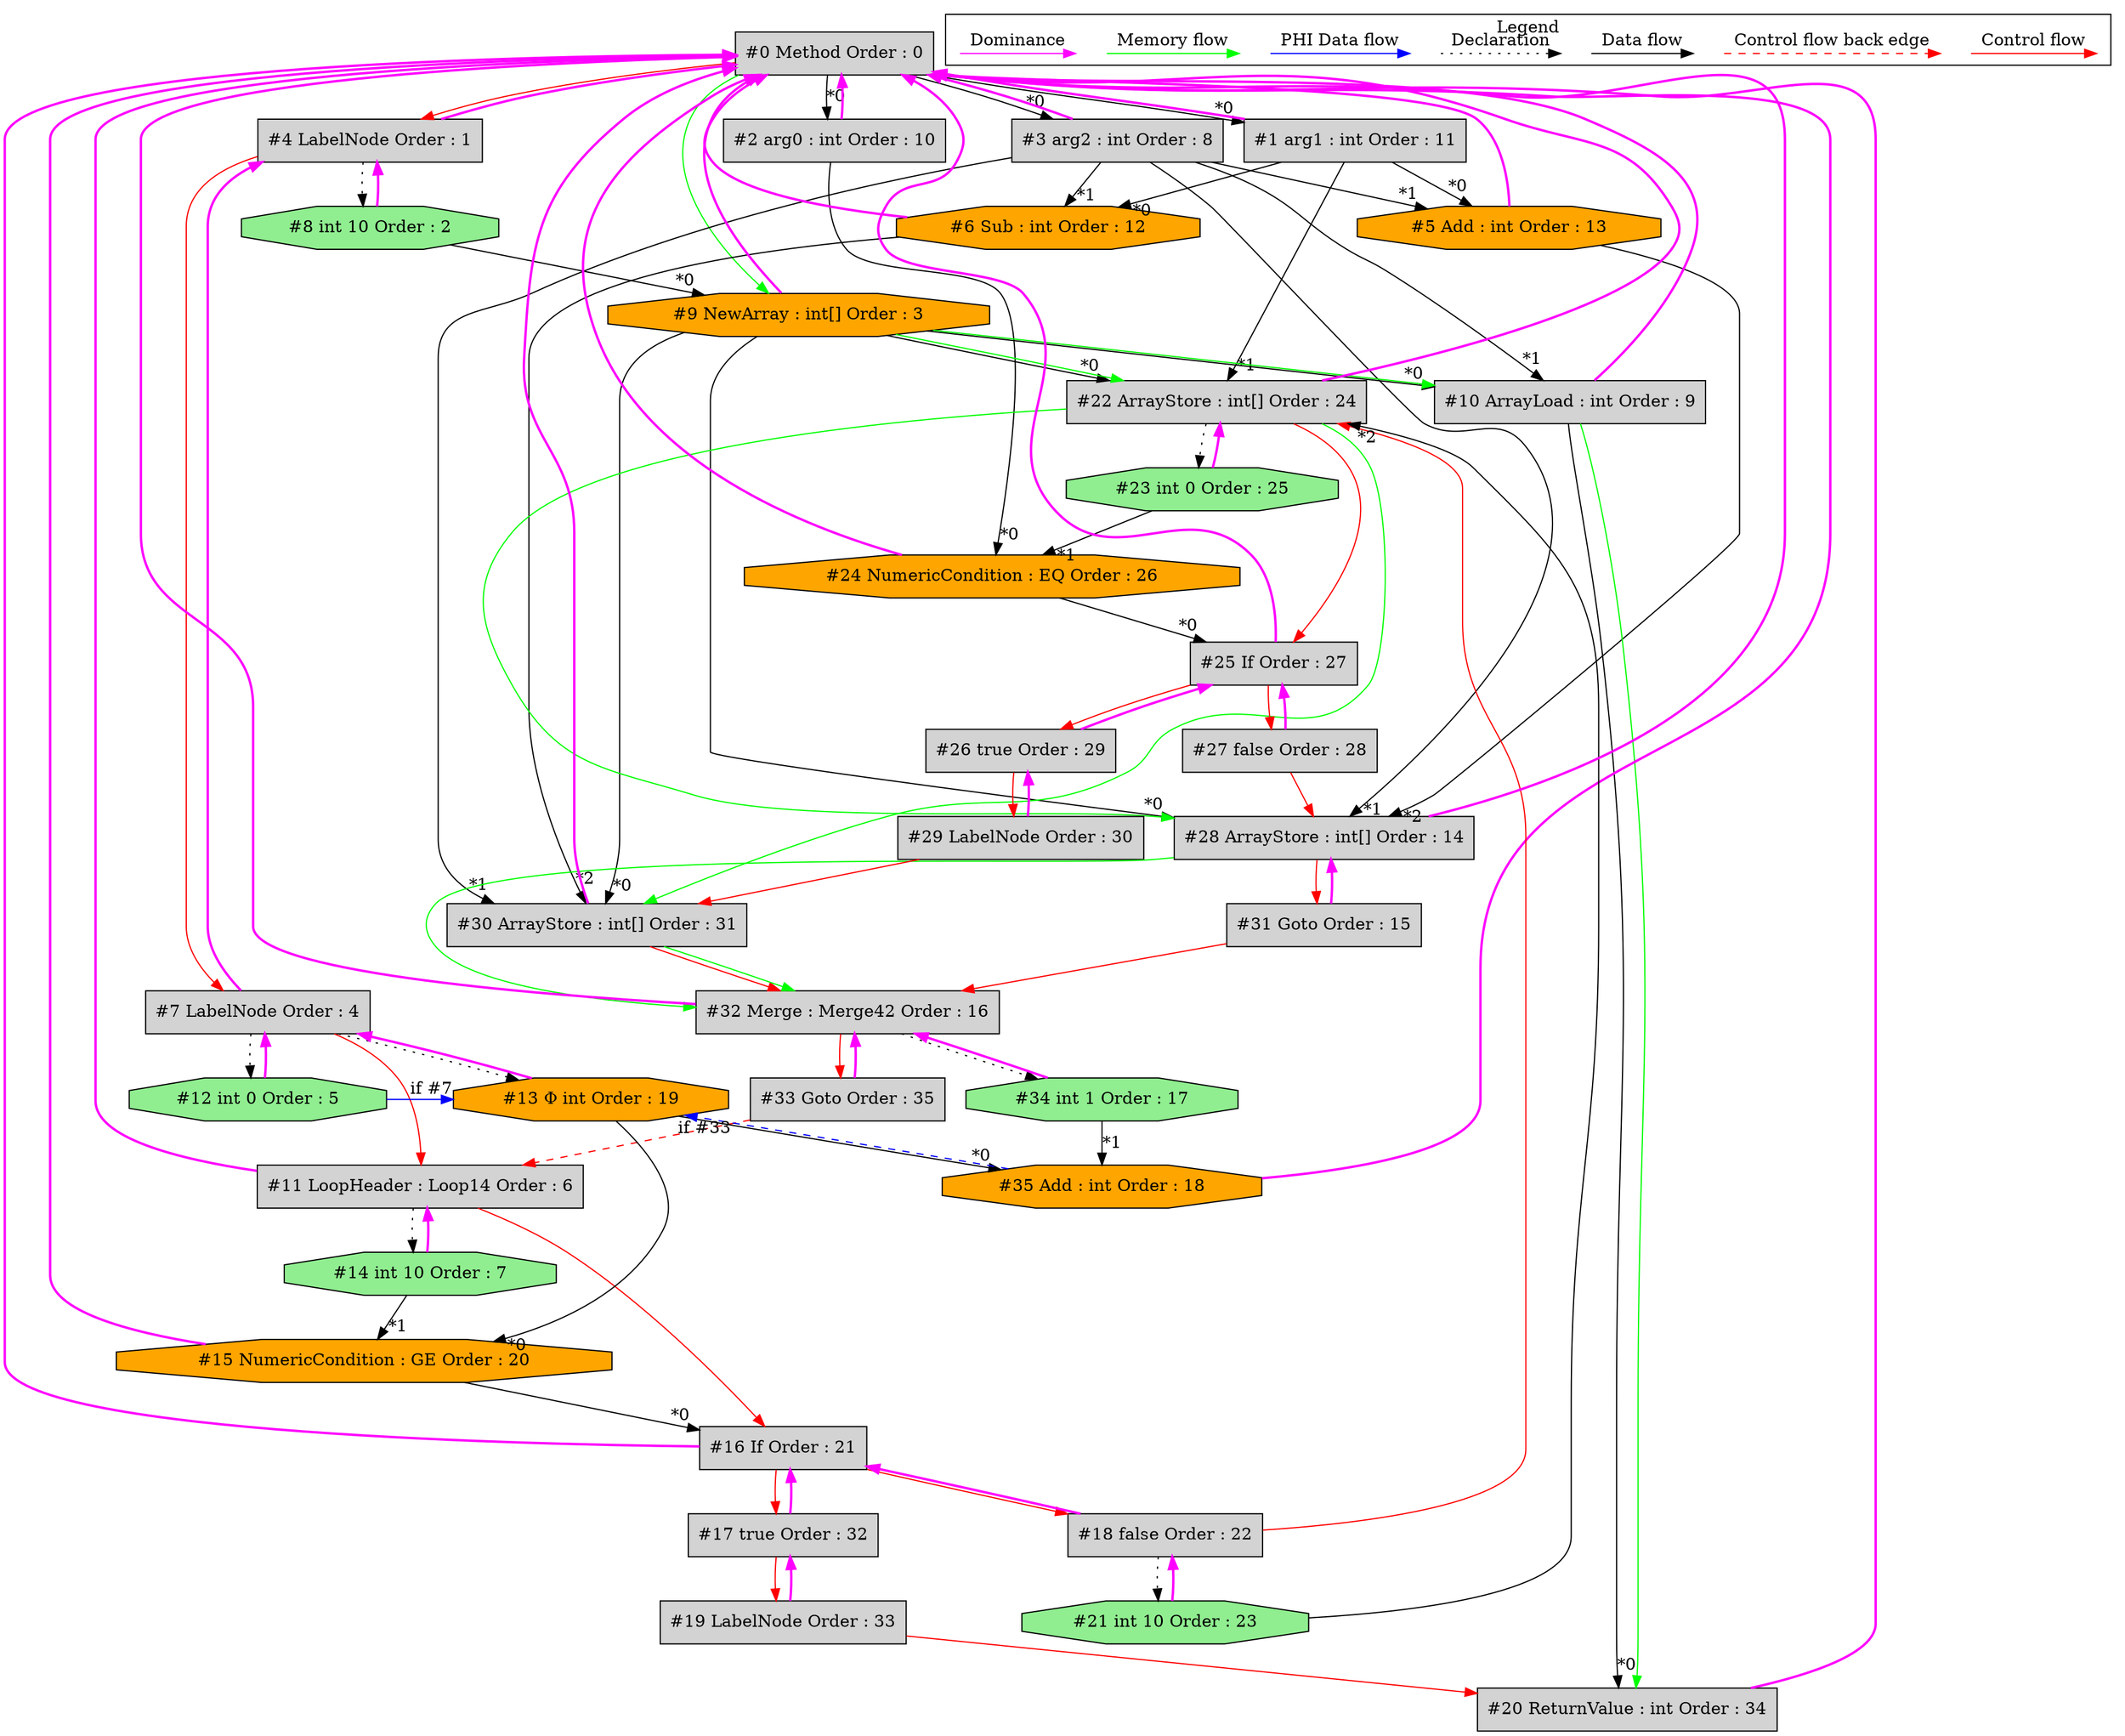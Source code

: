 digraph debugoutput {
 ordering="in";
 node0[label="#0 Method Order : 0",shape=box, fillcolor=lightgrey, style=filled];
 node1[label="#1 arg1 : int Order : 11",shape=box, fillcolor=lightgrey, style=filled];
 node1 -> node0[dir="forward" color="fuchsia" penwidth="2"];
 node0 -> node1[headlabel="*0", labeldistance=2];
 node2[label="#2 arg0 : int Order : 10",shape=box, fillcolor=lightgrey, style=filled];
 node2 -> node0[dir="forward" color="fuchsia" penwidth="2"];
 node0 -> node2[headlabel="*0", labeldistance=2];
 node3[label="#3 arg2 : int Order : 8",shape=box, fillcolor=lightgrey, style=filled];
 node3 -> node0[dir="forward" color="fuchsia" penwidth="2"];
 node0 -> node3[headlabel="*0", labeldistance=2];
 node4[label="#4 LabelNode Order : 1",shape=box, fillcolor=lightgrey, style=filled];
 node4 -> node0[dir="forward" color="fuchsia" penwidth="2"];
 node0 -> node4[labeldistance=2, color=red, fontcolor=red];
 node5[label="#5 Add : int Order : 13",shape=octagon, fillcolor=orange, style=filled];
 node5 -> node0[dir="forward" color="fuchsia" penwidth="2"];
 node1 -> node5[headlabel="*0", labeldistance=2];
 node3 -> node5[headlabel="*1", labeldistance=2];
 node6[label="#6 Sub : int Order : 12",shape=octagon, fillcolor=orange, style=filled];
 node6 -> node0[dir="forward" color="fuchsia" penwidth="2"];
 node1 -> node6[headlabel="*0", labeldistance=2];
 node3 -> node6[headlabel="*1", labeldistance=2];
 node7[label="#7 LabelNode Order : 4",shape=box, fillcolor=lightgrey, style=filled];
 node7 -> node4[dir="forward" color="fuchsia" penwidth="2"];
 node4 -> node7[labeldistance=2, color=red, fontcolor=red];
 node8[label="#8 int 10 Order : 2",shape=octagon, fillcolor=lightgreen, style=filled];
 node8 -> node4[dir="forward" color="fuchsia" penwidth="2"];
 node4 -> node8[style=dotted];
 node9[label="#9 NewArray : int[] Order : 3",shape=octagon, fillcolor=orange, style=filled];
 node9 -> node0[dir="forward" color="fuchsia" penwidth="2"];
 node8 -> node9[headlabel="*0", labeldistance=2];
 node0 -> node9[labeldistance=2, color=green, constraint=false];
 node10[label="#10 ArrayLoad : int Order : 9",shape=box, fillcolor=lightgrey, style=filled];
 node10 -> node0[dir="forward" color="fuchsia" penwidth="2"];
 node9 -> node10[headlabel="*0", labeldistance=2];
 node3 -> node10[headlabel="*1", labeldistance=2];
 node9 -> node10[labeldistance=2, color=green, constraint=false];
 node11[label="#11 LoopHeader : Loop14 Order : 6",shape=box, fillcolor=lightgrey, style=filled];
 node11 -> node0[dir="forward" color="fuchsia" penwidth="2"];
 node7 -> node11[labeldistance=2, color=red, fontcolor=red];
 node33 -> node11[labeldistance=2, color=red, fontcolor=red, style=dashed];
 node12[label="#12 int 0 Order : 5",shape=octagon, fillcolor=lightgreen, style=filled];
 node12 -> node7[dir="forward" color="fuchsia" penwidth="2"];
 node7 -> node12[style=dotted];
 node13[label="#13 Φ int Order : 19",shape=octagon, fillcolor=orange, style=filled];
 node13 -> node7[dir="forward" color="fuchsia" penwidth="2"];
 node7 -> node13[style=dotted];
 node12 -> node13[headlabel="if #7", labeldistance=2, color=blue, constraint=false];
 node35 -> node13[headlabel="if #33", labeldistance=2, color=blue, constraint=false, style=dashed];
 node14[label="#14 int 10 Order : 7",shape=octagon, fillcolor=lightgreen, style=filled];
 node14 -> node11[dir="forward" color="fuchsia" penwidth="2"];
 node11 -> node14[style=dotted];
 node15[label="#15 NumericCondition : GE Order : 20",shape=octagon, fillcolor=orange, style=filled];
 node15 -> node0[dir="forward" color="fuchsia" penwidth="2"];
 node13 -> node15[headlabel="*0", labeldistance=2];
 node14 -> node15[headlabel="*1", labeldistance=2];
 node16[label="#16 If Order : 21",shape=box, fillcolor=lightgrey, style=filled];
 node16 -> node0[dir="forward" color="fuchsia" penwidth="2"];
 node15 -> node16[headlabel="*0", labeldistance=2];
 node11 -> node16[labeldistance=2, color=red, fontcolor=red];
 node17[label="#17 true Order : 32",shape=box, fillcolor=lightgrey, style=filled];
 node17 -> node16[dir="forward" color="fuchsia" penwidth="2"];
 node16 -> node17[labeldistance=2, color=red, fontcolor=red];
 node18[label="#18 false Order : 22",shape=box, fillcolor=lightgrey, style=filled];
 node18 -> node16[dir="forward" color="fuchsia" penwidth="2"];
 node16 -> node18[labeldistance=2, color=red, fontcolor=red];
 node19[label="#19 LabelNode Order : 33",shape=box, fillcolor=lightgrey, style=filled];
 node19 -> node17[dir="forward" color="fuchsia" penwidth="2"];
 node17 -> node19[labeldistance=2, color=red, fontcolor=red];
 node20[label="#20 ReturnValue : int Order : 34",shape=box, fillcolor=lightgrey, style=filled];
 node20 -> node0[dir="forward" color="fuchsia" penwidth="2"];
 node10 -> node20[headlabel="*0", labeldistance=2];
 node19 -> node20[labeldistance=2, color=red, fontcolor=red];
 node10 -> node20[labeldistance=2, color=green, constraint=false];
 node21[label="#21 int 10 Order : 23",shape=octagon, fillcolor=lightgreen, style=filled];
 node21 -> node18[dir="forward" color="fuchsia" penwidth="2"];
 node18 -> node21[style=dotted];
 node22[label="#22 ArrayStore : int[] Order : 24",shape=box, fillcolor=lightgrey, style=filled];
 node22 -> node0[dir="forward" color="fuchsia" penwidth="2"];
 node9 -> node22[headlabel="*0", labeldistance=2];
 node1 -> node22[headlabel="*1", labeldistance=2];
 node21 -> node22[headlabel="*2", labeldistance=2];
 node9 -> node22[labeldistance=2, color=green, constraint=false];
 node18 -> node22[labeldistance=2, color=red, fontcolor=red];
 node23[label="#23 int 0 Order : 25",shape=octagon, fillcolor=lightgreen, style=filled];
 node23 -> node22[dir="forward" color="fuchsia" penwidth="2"];
 node22 -> node23[style=dotted];
 node24[label="#24 NumericCondition : EQ Order : 26",shape=octagon, fillcolor=orange, style=filled];
 node24 -> node0[dir="forward" color="fuchsia" penwidth="2"];
 node2 -> node24[headlabel="*0", labeldistance=2];
 node23 -> node24[headlabel="*1", labeldistance=2];
 node25[label="#25 If Order : 27",shape=box, fillcolor=lightgrey, style=filled];
 node25 -> node0[dir="forward" color="fuchsia" penwidth="2"];
 node24 -> node25[headlabel="*0", labeldistance=2];
 node22 -> node25[labeldistance=2, color=red, fontcolor=red];
 node26[label="#26 true Order : 29",shape=box, fillcolor=lightgrey, style=filled];
 node26 -> node25[dir="forward" color="fuchsia" penwidth="2"];
 node25 -> node26[labeldistance=2, color=red, fontcolor=red];
 node27[label="#27 false Order : 28",shape=box, fillcolor=lightgrey, style=filled];
 node27 -> node25[dir="forward" color="fuchsia" penwidth="2"];
 node25 -> node27[labeldistance=2, color=red, fontcolor=red];
 node28[label="#28 ArrayStore : int[] Order : 14",shape=box, fillcolor=lightgrey, style=filled];
 node28 -> node0[dir="forward" color="fuchsia" penwidth="2"];
 node9 -> node28[headlabel="*0", labeldistance=2];
 node3 -> node28[headlabel="*1", labeldistance=2];
 node5 -> node28[headlabel="*2", labeldistance=2];
 node22 -> node28[labeldistance=2, color=green, constraint=false];
 node27 -> node28[labeldistance=2, color=red, fontcolor=red];
 node29[label="#29 LabelNode Order : 30",shape=box, fillcolor=lightgrey, style=filled];
 node29 -> node26[dir="forward" color="fuchsia" penwidth="2"];
 node26 -> node29[labeldistance=2, color=red, fontcolor=red];
 node30[label="#30 ArrayStore : int[] Order : 31",shape=box, fillcolor=lightgrey, style=filled];
 node30 -> node0[dir="forward" color="fuchsia" penwidth="2"];
 node9 -> node30[headlabel="*0", labeldistance=2];
 node3 -> node30[headlabel="*1", labeldistance=2];
 node6 -> node30[headlabel="*2", labeldistance=2];
 node22 -> node30[labeldistance=2, color=green, constraint=false];
 node29 -> node30[labeldistance=2, color=red, fontcolor=red];
 node31[label="#31 Goto Order : 15",shape=box, fillcolor=lightgrey, style=filled];
 node31 -> node28[dir="forward" color="fuchsia" penwidth="2"];
 node28 -> node31[labeldistance=2, color=red, fontcolor=red];
 node32[label="#32 Merge : Merge42 Order : 16",shape=box, fillcolor=lightgrey, style=filled];
 node32 -> node0[dir="forward" color="fuchsia" penwidth="2"];
 node31 -> node32[labeldistance=2, color=red, fontcolor=red];
 node30 -> node32[labeldistance=2, color=red, fontcolor=red];
 node28 -> node32[labeldistance=2, color=green, constraint=false];
 node30 -> node32[labeldistance=2, color=green, constraint=false];
 node33[label="#33 Goto Order : 35",shape=box, fillcolor=lightgrey, style=filled];
 node33 -> node32[dir="forward" color="fuchsia" penwidth="2"];
 node32 -> node33[labeldistance=2, color=red, fontcolor=red];
 node34[label="#34 int 1 Order : 17",shape=octagon, fillcolor=lightgreen, style=filled];
 node34 -> node32[dir="forward" color="fuchsia" penwidth="2"];
 node32 -> node34[style=dotted];
 node35[label="#35 Add : int Order : 18",shape=octagon, fillcolor=orange, style=filled];
 node35 -> node0[dir="forward" color="fuchsia" penwidth="2"];
 node13 -> node35[headlabel="*0", labeldistance=2];
 node34 -> node35[headlabel="*1", labeldistance=2];
 subgraph cluster_000 {
  label = "Legend";
  node [shape=point]
  {
   rank=same;
   c0 [style = invis];
   c1 [style = invis];
   c2 [style = invis];
   c3 [style = invis];
   d0 [style = invis];
   d1 [style = invis];
   d2 [style = invis];
   d3 [style = invis];
   d4 [style = invis];
   d5 [style = invis];
   d6 [style = invis];
   d7 [style = invis];
   d8 [style = invis];
   d9 [style = invis];
  }
  c0 -> c1 [label="Control flow", style=solid, color=red]
  c2 -> c3 [label="Control flow back edge", style=dashed, color=red]
  d0 -> d1 [label="Data flow"]
  d2 -> d3 [label="Declaration", style=dotted]
  d4 -> d5 [label="PHI Data flow", color=blue]
  d6 -> d7 [label="Memory flow", color=green]
  d8 -> d9 [label="Dominance", color=fuchsia, style=solid]
 }

}
